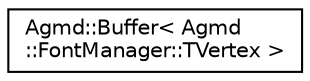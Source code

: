 digraph "Graphical Class Hierarchy"
{
  edge [fontname="Helvetica",fontsize="10",labelfontname="Helvetica",labelfontsize="10"];
  node [fontname="Helvetica",fontsize="10",shape=record];
  rankdir="LR";
  Node1 [label="Agmd::Buffer\< Agmd\l::FontManager::TVertex \>",height=0.2,width=0.4,color="black", fillcolor="white", style="filled",URL="$class_agmd_1_1_buffer.html"];
}
